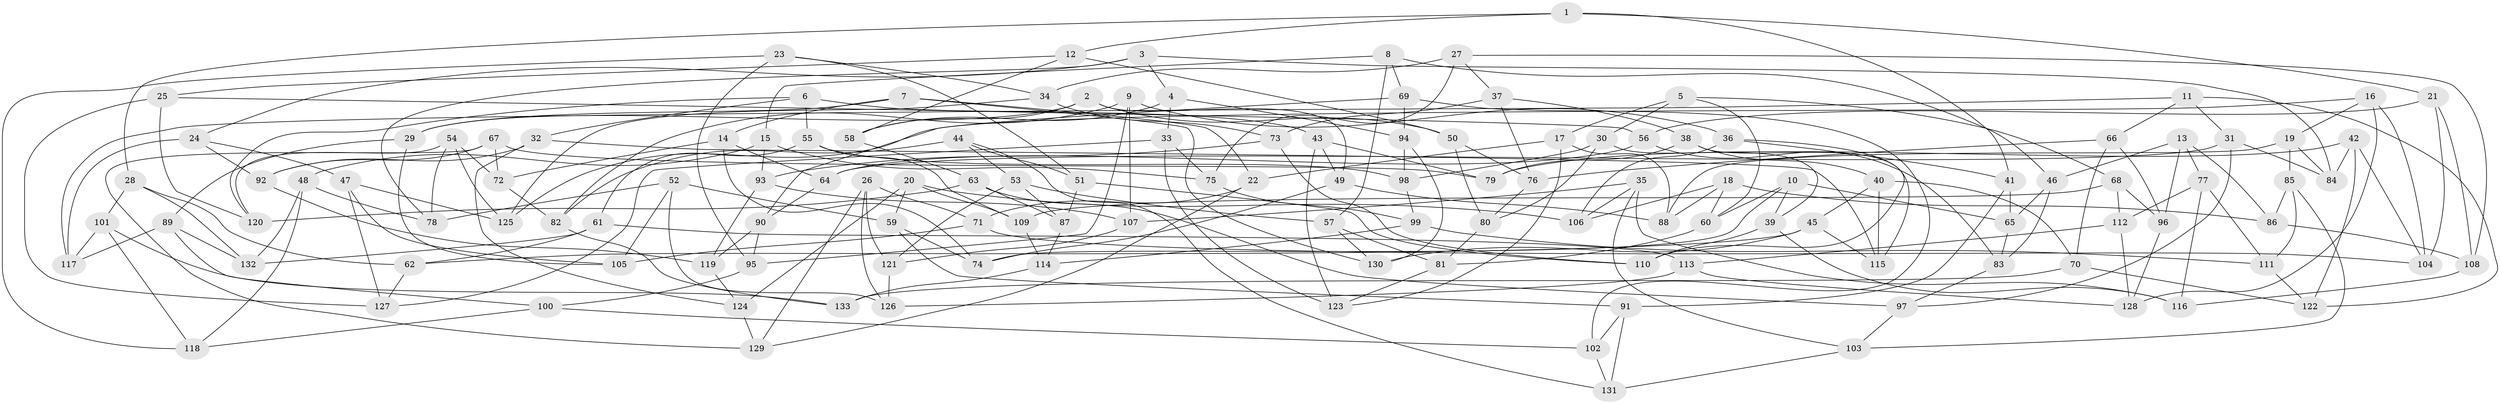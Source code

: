 // Generated by graph-tools (version 1.1) at 2025/16/03/09/25 04:16:23]
// undirected, 133 vertices, 266 edges
graph export_dot {
graph [start="1"]
  node [color=gray90,style=filled];
  1;
  2;
  3;
  4;
  5;
  6;
  7;
  8;
  9;
  10;
  11;
  12;
  13;
  14;
  15;
  16;
  17;
  18;
  19;
  20;
  21;
  22;
  23;
  24;
  25;
  26;
  27;
  28;
  29;
  30;
  31;
  32;
  33;
  34;
  35;
  36;
  37;
  38;
  39;
  40;
  41;
  42;
  43;
  44;
  45;
  46;
  47;
  48;
  49;
  50;
  51;
  52;
  53;
  54;
  55;
  56;
  57;
  58;
  59;
  60;
  61;
  62;
  63;
  64;
  65;
  66;
  67;
  68;
  69;
  70;
  71;
  72;
  73;
  74;
  75;
  76;
  77;
  78;
  79;
  80;
  81;
  82;
  83;
  84;
  85;
  86;
  87;
  88;
  89;
  90;
  91;
  92;
  93;
  94;
  95;
  96;
  97;
  98;
  99;
  100;
  101;
  102;
  103;
  104;
  105;
  106;
  107;
  108;
  109;
  110;
  111;
  112;
  113;
  114;
  115;
  116;
  117;
  118;
  119;
  120;
  121;
  122;
  123;
  124;
  125;
  126;
  127;
  128;
  129;
  130;
  131;
  132;
  133;
  1 -- 41;
  1 -- 21;
  1 -- 12;
  1 -- 28;
  2 -- 49;
  2 -- 29;
  2 -- 58;
  2 -- 50;
  3 -- 84;
  3 -- 4;
  3 -- 78;
  3 -- 24;
  4 -- 58;
  4 -- 94;
  4 -- 33;
  5 -- 17;
  5 -- 60;
  5 -- 30;
  5 -- 68;
  6 -- 55;
  6 -- 43;
  6 -- 32;
  6 -- 120;
  7 -- 130;
  7 -- 14;
  7 -- 22;
  7 -- 29;
  8 -- 46;
  8 -- 15;
  8 -- 69;
  8 -- 57;
  9 -- 82;
  9 -- 95;
  9 -- 107;
  9 -- 36;
  10 -- 74;
  10 -- 60;
  10 -- 65;
  10 -- 39;
  11 -- 31;
  11 -- 122;
  11 -- 117;
  11 -- 66;
  12 -- 50;
  12 -- 58;
  12 -- 25;
  13 -- 46;
  13 -- 96;
  13 -- 86;
  13 -- 77;
  14 -- 72;
  14 -- 64;
  14 -- 74;
  15 -- 48;
  15 -- 75;
  15 -- 93;
  16 -- 19;
  16 -- 128;
  16 -- 125;
  16 -- 104;
  17 -- 22;
  17 -- 88;
  17 -- 123;
  18 -- 60;
  18 -- 86;
  18 -- 106;
  18 -- 88;
  19 -- 88;
  19 -- 84;
  19 -- 85;
  20 -- 59;
  20 -- 106;
  20 -- 124;
  20 -- 109;
  21 -- 56;
  21 -- 108;
  21 -- 104;
  22 -- 71;
  22 -- 129;
  23 -- 95;
  23 -- 34;
  23 -- 118;
  23 -- 51;
  24 -- 47;
  24 -- 117;
  24 -- 92;
  25 -- 56;
  25 -- 127;
  25 -- 120;
  26 -- 121;
  26 -- 129;
  26 -- 126;
  26 -- 71;
  27 -- 37;
  27 -- 34;
  27 -- 108;
  27 -- 75;
  28 -- 101;
  28 -- 132;
  28 -- 62;
  29 -- 105;
  29 -- 89;
  30 -- 98;
  30 -- 39;
  30 -- 80;
  31 -- 84;
  31 -- 64;
  31 -- 97;
  32 -- 115;
  32 -- 92;
  32 -- 124;
  33 -- 127;
  33 -- 75;
  33 -- 123;
  34 -- 125;
  34 -- 73;
  35 -- 107;
  35 -- 106;
  35 -- 116;
  35 -- 103;
  36 -- 41;
  36 -- 110;
  36 -- 106;
  37 -- 73;
  37 -- 38;
  37 -- 76;
  38 -- 79;
  38 -- 115;
  38 -- 40;
  39 -- 110;
  39 -- 116;
  40 -- 45;
  40 -- 115;
  40 -- 70;
  41 -- 91;
  41 -- 65;
  42 -- 84;
  42 -- 104;
  42 -- 79;
  42 -- 122;
  43 -- 49;
  43 -- 79;
  43 -- 123;
  44 -- 82;
  44 -- 131;
  44 -- 53;
  44 -- 51;
  45 -- 130;
  45 -- 115;
  45 -- 62;
  46 -- 83;
  46 -- 65;
  47 -- 127;
  47 -- 125;
  47 -- 105;
  48 -- 132;
  48 -- 78;
  48 -- 118;
  49 -- 74;
  49 -- 88;
  50 -- 80;
  50 -- 76;
  51 -- 87;
  51 -- 110;
  52 -- 78;
  52 -- 126;
  52 -- 59;
  52 -- 105;
  53 -- 121;
  53 -- 87;
  53 -- 57;
  54 -- 72;
  54 -- 125;
  54 -- 120;
  54 -- 78;
  55 -- 61;
  55 -- 109;
  55 -- 98;
  56 -- 83;
  56 -- 64;
  57 -- 130;
  57 -- 81;
  58 -- 63;
  59 -- 91;
  59 -- 74;
  60 -- 81;
  61 -- 62;
  61 -- 113;
  61 -- 132;
  62 -- 127;
  63 -- 120;
  63 -- 97;
  63 -- 87;
  64 -- 90;
  65 -- 83;
  66 -- 76;
  66 -- 70;
  66 -- 96;
  67 -- 79;
  67 -- 72;
  67 -- 129;
  67 -- 92;
  68 -- 96;
  68 -- 112;
  68 -- 109;
  69 -- 94;
  69 -- 90;
  69 -- 102;
  70 -- 122;
  70 -- 133;
  71 -- 105;
  71 -- 104;
  72 -- 82;
  73 -- 110;
  73 -- 93;
  75 -- 99;
  76 -- 80;
  77 -- 111;
  77 -- 116;
  77 -- 112;
  80 -- 81;
  81 -- 123;
  82 -- 133;
  83 -- 97;
  85 -- 86;
  85 -- 103;
  85 -- 111;
  86 -- 108;
  87 -- 114;
  89 -- 100;
  89 -- 132;
  89 -- 117;
  90 -- 95;
  90 -- 119;
  91 -- 131;
  91 -- 102;
  92 -- 119;
  93 -- 107;
  93 -- 119;
  94 -- 130;
  94 -- 98;
  95 -- 100;
  96 -- 128;
  97 -- 103;
  98 -- 99;
  99 -- 111;
  99 -- 114;
  100 -- 118;
  100 -- 102;
  101 -- 133;
  101 -- 117;
  101 -- 118;
  102 -- 131;
  103 -- 131;
  107 -- 121;
  108 -- 116;
  109 -- 114;
  111 -- 122;
  112 -- 128;
  112 -- 113;
  113 -- 126;
  113 -- 128;
  114 -- 133;
  119 -- 124;
  121 -- 126;
  124 -- 129;
}
